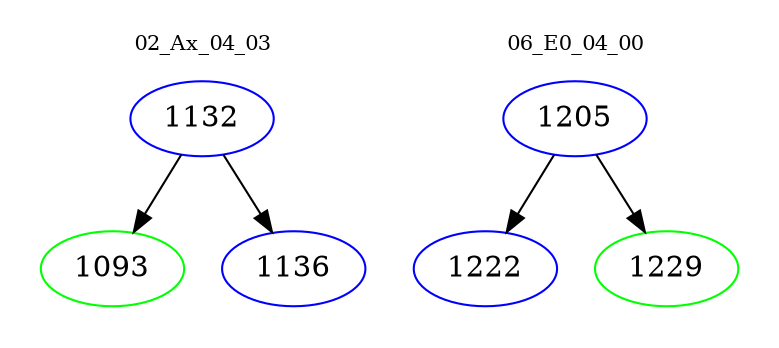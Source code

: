 digraph{
subgraph cluster_0 {
color = white
label = "02_Ax_04_03";
fontsize=10;
T0_1132 [label="1132", color="blue"]
T0_1132 -> T0_1093 [color="black"]
T0_1093 [label="1093", color="green"]
T0_1132 -> T0_1136 [color="black"]
T0_1136 [label="1136", color="blue"]
}
subgraph cluster_1 {
color = white
label = "06_E0_04_00";
fontsize=10;
T1_1205 [label="1205", color="blue"]
T1_1205 -> T1_1222 [color="black"]
T1_1222 [label="1222", color="blue"]
T1_1205 -> T1_1229 [color="black"]
T1_1229 [label="1229", color="green"]
}
}
